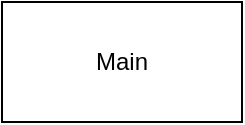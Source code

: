<mxfile>
    <diagram id="sPT-XVWy9enKlM9kOxRm" name="Page-1">
        <mxGraphModel dx="812" dy="657" grid="1" gridSize="10" guides="1" tooltips="1" connect="1" arrows="1" fold="1" page="1" pageScale="1" pageWidth="827" pageHeight="1169" math="0" shadow="0">
            <root>
                <mxCell id="0"/>
                <mxCell id="1" parent="0"/>
                <mxCell id="2" value="Main" style="rounded=0;whiteSpace=wrap;html=1;" vertex="1" parent="1">
                    <mxGeometry x="360" y="310" width="120" height="60" as="geometry"/>
                </mxCell>
            </root>
        </mxGraphModel>
    </diagram>
</mxfile>